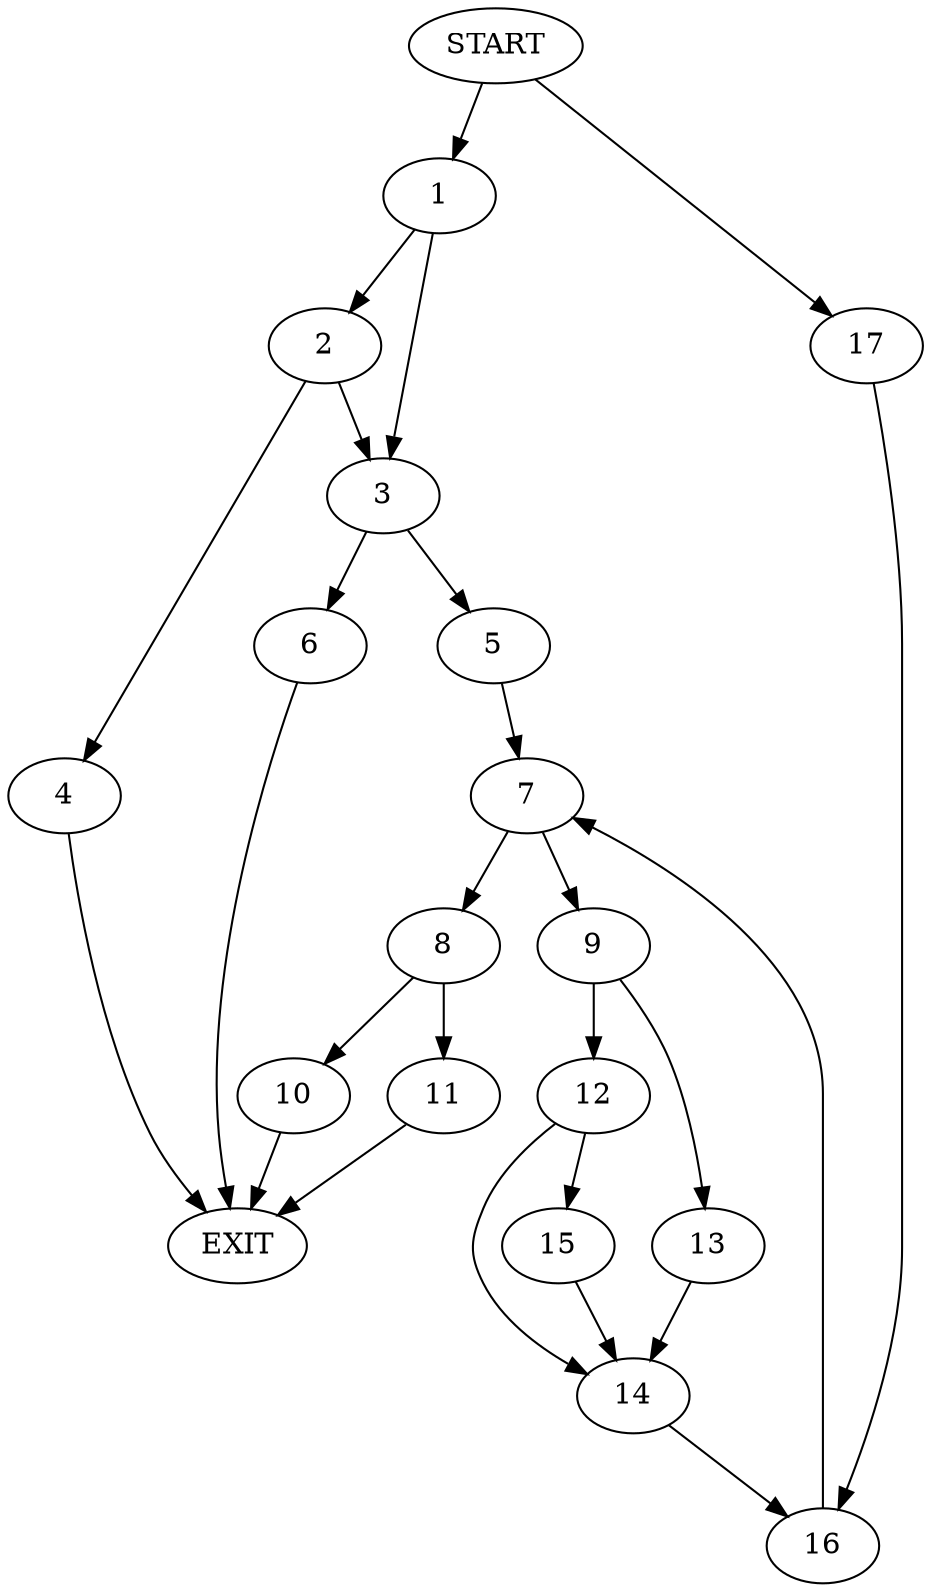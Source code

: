 digraph {
0 [label="START"]
18 [label="EXIT"]
0 -> 1
1 -> 2
1 -> 3
2 -> 4
2 -> 3
3 -> 5
3 -> 6
4 -> 18
5 -> 7
6 -> 18
7 -> 8
7 -> 9
8 -> 10
8 -> 11
9 -> 12
9 -> 13
12 -> 14
12 -> 15
13 -> 14
14 -> 16
15 -> 14
16 -> 7
0 -> 17
17 -> 16
11 -> 18
10 -> 18
}
